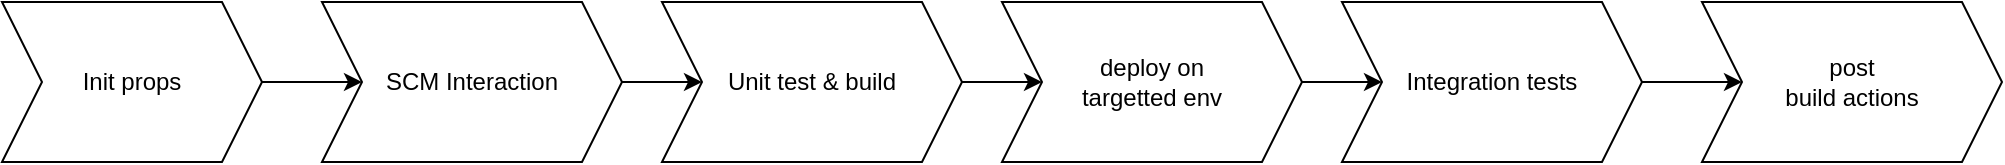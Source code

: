 <mxfile version="13.1.2" type="github">
  <diagram id="UteESkg8PsY_XmZYqFVY" name="Page-1">
    <mxGraphModel dx="1422" dy="762" grid="1" gridSize="10" guides="1" tooltips="1" connect="1" arrows="1" fold="1" page="1" pageScale="1" pageWidth="1169" pageHeight="827" math="0" shadow="0">
      <root>
        <mxCell id="0" />
        <mxCell id="1" parent="0" />
        <mxCell id="wmOgwJelC3KoBMGndn4P-7" value="" style="edgeStyle=orthogonalEdgeStyle;rounded=0;orthogonalLoop=1;jettySize=auto;html=1;" edge="1" parent="1" source="wmOgwJelC3KoBMGndn4P-1" target="wmOgwJelC3KoBMGndn4P-2">
          <mxGeometry relative="1" as="geometry" />
        </mxCell>
        <mxCell id="wmOgwJelC3KoBMGndn4P-1" value="Init props" style="shape=step;perimeter=stepPerimeter;whiteSpace=wrap;html=1;fixedSize=1;" vertex="1" parent="1">
          <mxGeometry x="60" y="250" width="130" height="80" as="geometry" />
        </mxCell>
        <mxCell id="wmOgwJelC3KoBMGndn4P-8" value="" style="edgeStyle=orthogonalEdgeStyle;rounded=0;orthogonalLoop=1;jettySize=auto;html=1;" edge="1" parent="1" source="wmOgwJelC3KoBMGndn4P-2" target="wmOgwJelC3KoBMGndn4P-3">
          <mxGeometry relative="1" as="geometry" />
        </mxCell>
        <mxCell id="wmOgwJelC3KoBMGndn4P-2" value="SCM Interaction" style="shape=step;perimeter=stepPerimeter;whiteSpace=wrap;html=1;fixedSize=1;" vertex="1" parent="1">
          <mxGeometry x="220" y="250" width="150" height="80" as="geometry" />
        </mxCell>
        <mxCell id="wmOgwJelC3KoBMGndn4P-9" value="" style="edgeStyle=orthogonalEdgeStyle;rounded=0;orthogonalLoop=1;jettySize=auto;html=1;" edge="1" parent="1" source="wmOgwJelC3KoBMGndn4P-3" target="wmOgwJelC3KoBMGndn4P-4">
          <mxGeometry relative="1" as="geometry" />
        </mxCell>
        <mxCell id="wmOgwJelC3KoBMGndn4P-3" value="Unit test &amp;amp; build" style="shape=step;perimeter=stepPerimeter;whiteSpace=wrap;html=1;fixedSize=1;" vertex="1" parent="1">
          <mxGeometry x="390" y="250" width="150" height="80" as="geometry" />
        </mxCell>
        <mxCell id="wmOgwJelC3KoBMGndn4P-10" value="" style="edgeStyle=orthogonalEdgeStyle;rounded=0;orthogonalLoop=1;jettySize=auto;html=1;" edge="1" parent="1" source="wmOgwJelC3KoBMGndn4P-4" target="wmOgwJelC3KoBMGndn4P-5">
          <mxGeometry relative="1" as="geometry" />
        </mxCell>
        <mxCell id="wmOgwJelC3KoBMGndn4P-4" value="deploy on &lt;br&gt;targetted env" style="shape=step;perimeter=stepPerimeter;whiteSpace=wrap;html=1;fixedSize=1;" vertex="1" parent="1">
          <mxGeometry x="560" y="250" width="150" height="80" as="geometry" />
        </mxCell>
        <mxCell id="wmOgwJelC3KoBMGndn4P-11" value="" style="edgeStyle=orthogonalEdgeStyle;rounded=0;orthogonalLoop=1;jettySize=auto;html=1;" edge="1" parent="1" source="wmOgwJelC3KoBMGndn4P-5" target="wmOgwJelC3KoBMGndn4P-6">
          <mxGeometry relative="1" as="geometry" />
        </mxCell>
        <mxCell id="wmOgwJelC3KoBMGndn4P-5" value="Integration tests" style="shape=step;perimeter=stepPerimeter;whiteSpace=wrap;html=1;fixedSize=1;" vertex="1" parent="1">
          <mxGeometry x="730" y="250" width="150" height="80" as="geometry" />
        </mxCell>
        <mxCell id="wmOgwJelC3KoBMGndn4P-6" value="post &lt;br&gt;build actions" style="shape=step;perimeter=stepPerimeter;whiteSpace=wrap;html=1;fixedSize=1;" vertex="1" parent="1">
          <mxGeometry x="910" y="250" width="150" height="80" as="geometry" />
        </mxCell>
      </root>
    </mxGraphModel>
  </diagram>
</mxfile>
